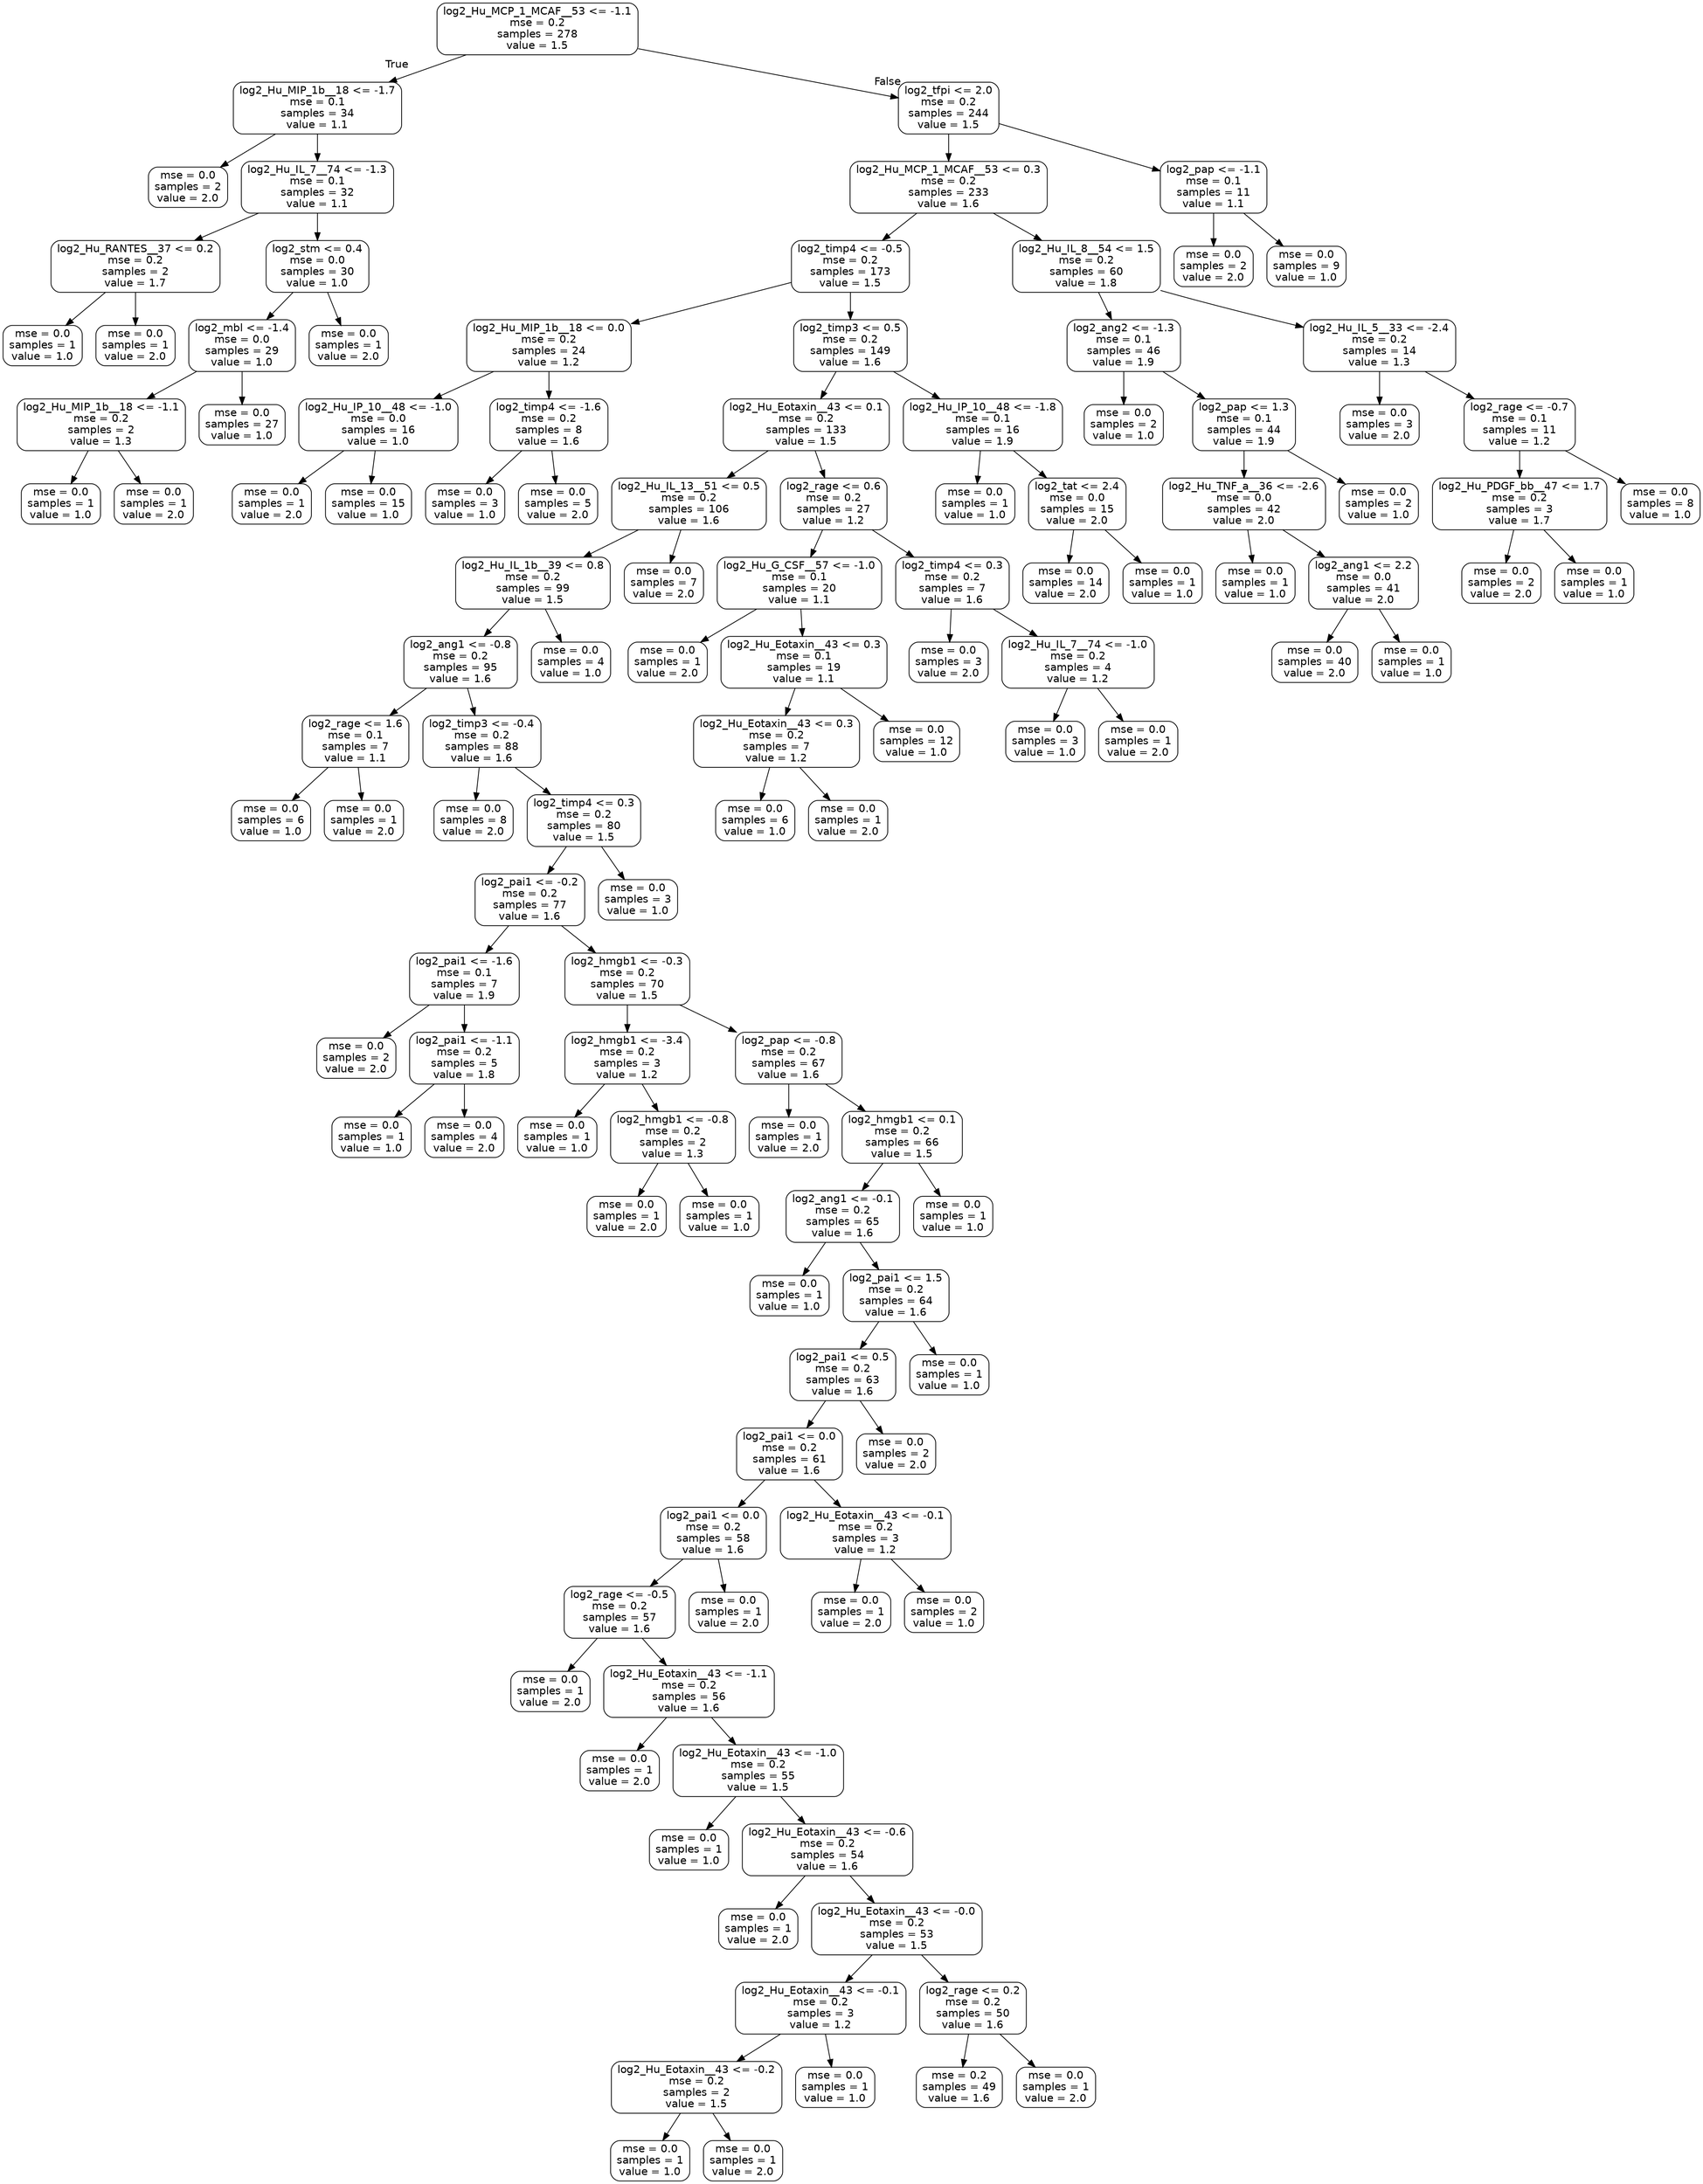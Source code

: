 digraph Tree {
node [shape=box, style="rounded", color="black", fontname=helvetica] ;
edge [fontname=helvetica] ;
0 [label="log2_Hu_MCP_1_MCAF__53 <= -1.1\nmse = 0.2\nsamples = 278\nvalue = 1.5"] ;
1 [label="log2_Hu_MIP_1b__18 <= -1.7\nmse = 0.1\nsamples = 34\nvalue = 1.1"] ;
0 -> 1 [labeldistance=2.5, labelangle=45, headlabel="True"] ;
2 [label="mse = 0.0\nsamples = 2\nvalue = 2.0"] ;
1 -> 2 ;
3 [label="log2_Hu_IL_7__74 <= -1.3\nmse = 0.1\nsamples = 32\nvalue = 1.1"] ;
1 -> 3 ;
4 [label="log2_Hu_RANTES__37 <= 0.2\nmse = 0.2\nsamples = 2\nvalue = 1.7"] ;
3 -> 4 ;
5 [label="mse = 0.0\nsamples = 1\nvalue = 1.0"] ;
4 -> 5 ;
6 [label="mse = 0.0\nsamples = 1\nvalue = 2.0"] ;
4 -> 6 ;
7 [label="log2_stm <= 0.4\nmse = 0.0\nsamples = 30\nvalue = 1.0"] ;
3 -> 7 ;
8 [label="log2_mbl <= -1.4\nmse = 0.0\nsamples = 29\nvalue = 1.0"] ;
7 -> 8 ;
9 [label="log2_Hu_MIP_1b__18 <= -1.1\nmse = 0.2\nsamples = 2\nvalue = 1.3"] ;
8 -> 9 ;
10 [label="mse = 0.0\nsamples = 1\nvalue = 1.0"] ;
9 -> 10 ;
11 [label="mse = 0.0\nsamples = 1\nvalue = 2.0"] ;
9 -> 11 ;
12 [label="mse = 0.0\nsamples = 27\nvalue = 1.0"] ;
8 -> 12 ;
13 [label="mse = 0.0\nsamples = 1\nvalue = 2.0"] ;
7 -> 13 ;
14 [label="log2_tfpi <= 2.0\nmse = 0.2\nsamples = 244\nvalue = 1.5"] ;
0 -> 14 [labeldistance=2.5, labelangle=-45, headlabel="False"] ;
15 [label="log2_Hu_MCP_1_MCAF__53 <= 0.3\nmse = 0.2\nsamples = 233\nvalue = 1.6"] ;
14 -> 15 ;
16 [label="log2_timp4 <= -0.5\nmse = 0.2\nsamples = 173\nvalue = 1.5"] ;
15 -> 16 ;
17 [label="log2_Hu_MIP_1b__18 <= 0.0\nmse = 0.2\nsamples = 24\nvalue = 1.2"] ;
16 -> 17 ;
18 [label="log2_Hu_IP_10__48 <= -1.0\nmse = 0.0\nsamples = 16\nvalue = 1.0"] ;
17 -> 18 ;
19 [label="mse = 0.0\nsamples = 1\nvalue = 2.0"] ;
18 -> 19 ;
20 [label="mse = 0.0\nsamples = 15\nvalue = 1.0"] ;
18 -> 20 ;
21 [label="log2_timp4 <= -1.6\nmse = 0.2\nsamples = 8\nvalue = 1.6"] ;
17 -> 21 ;
22 [label="mse = 0.0\nsamples = 3\nvalue = 1.0"] ;
21 -> 22 ;
23 [label="mse = 0.0\nsamples = 5\nvalue = 2.0"] ;
21 -> 23 ;
24 [label="log2_timp3 <= 0.5\nmse = 0.2\nsamples = 149\nvalue = 1.6"] ;
16 -> 24 ;
25 [label="log2_Hu_Eotaxin__43 <= 0.1\nmse = 0.2\nsamples = 133\nvalue = 1.5"] ;
24 -> 25 ;
26 [label="log2_Hu_IL_13__51 <= 0.5\nmse = 0.2\nsamples = 106\nvalue = 1.6"] ;
25 -> 26 ;
27 [label="log2_Hu_IL_1b__39 <= 0.8\nmse = 0.2\nsamples = 99\nvalue = 1.5"] ;
26 -> 27 ;
28 [label="log2_ang1 <= -0.8\nmse = 0.2\nsamples = 95\nvalue = 1.6"] ;
27 -> 28 ;
29 [label="log2_rage <= 1.6\nmse = 0.1\nsamples = 7\nvalue = 1.1"] ;
28 -> 29 ;
30 [label="mse = 0.0\nsamples = 6\nvalue = 1.0"] ;
29 -> 30 ;
31 [label="mse = 0.0\nsamples = 1\nvalue = 2.0"] ;
29 -> 31 ;
32 [label="log2_timp3 <= -0.4\nmse = 0.2\nsamples = 88\nvalue = 1.6"] ;
28 -> 32 ;
33 [label="mse = 0.0\nsamples = 8\nvalue = 2.0"] ;
32 -> 33 ;
34 [label="log2_timp4 <= 0.3\nmse = 0.2\nsamples = 80\nvalue = 1.5"] ;
32 -> 34 ;
35 [label="log2_pai1 <= -0.2\nmse = 0.2\nsamples = 77\nvalue = 1.6"] ;
34 -> 35 ;
36 [label="log2_pai1 <= -1.6\nmse = 0.1\nsamples = 7\nvalue = 1.9"] ;
35 -> 36 ;
37 [label="mse = 0.0\nsamples = 2\nvalue = 2.0"] ;
36 -> 37 ;
38 [label="log2_pai1 <= -1.1\nmse = 0.2\nsamples = 5\nvalue = 1.8"] ;
36 -> 38 ;
39 [label="mse = 0.0\nsamples = 1\nvalue = 1.0"] ;
38 -> 39 ;
40 [label="mse = 0.0\nsamples = 4\nvalue = 2.0"] ;
38 -> 40 ;
41 [label="log2_hmgb1 <= -0.3\nmse = 0.2\nsamples = 70\nvalue = 1.5"] ;
35 -> 41 ;
42 [label="log2_hmgb1 <= -3.4\nmse = 0.2\nsamples = 3\nvalue = 1.2"] ;
41 -> 42 ;
43 [label="mse = 0.0\nsamples = 1\nvalue = 1.0"] ;
42 -> 43 ;
44 [label="log2_hmgb1 <= -0.8\nmse = 0.2\nsamples = 2\nvalue = 1.3"] ;
42 -> 44 ;
45 [label="mse = 0.0\nsamples = 1\nvalue = 2.0"] ;
44 -> 45 ;
46 [label="mse = 0.0\nsamples = 1\nvalue = 1.0"] ;
44 -> 46 ;
47 [label="log2_pap <= -0.8\nmse = 0.2\nsamples = 67\nvalue = 1.6"] ;
41 -> 47 ;
48 [label="mse = 0.0\nsamples = 1\nvalue = 2.0"] ;
47 -> 48 ;
49 [label="log2_hmgb1 <= 0.1\nmse = 0.2\nsamples = 66\nvalue = 1.5"] ;
47 -> 49 ;
50 [label="log2_ang1 <= -0.1\nmse = 0.2\nsamples = 65\nvalue = 1.6"] ;
49 -> 50 ;
51 [label="mse = 0.0\nsamples = 1\nvalue = 1.0"] ;
50 -> 51 ;
52 [label="log2_pai1 <= 1.5\nmse = 0.2\nsamples = 64\nvalue = 1.6"] ;
50 -> 52 ;
53 [label="log2_pai1 <= 0.5\nmse = 0.2\nsamples = 63\nvalue = 1.6"] ;
52 -> 53 ;
54 [label="log2_pai1 <= 0.0\nmse = 0.2\nsamples = 61\nvalue = 1.6"] ;
53 -> 54 ;
55 [label="log2_pai1 <= 0.0\nmse = 0.2\nsamples = 58\nvalue = 1.6"] ;
54 -> 55 ;
56 [label="log2_rage <= -0.5\nmse = 0.2\nsamples = 57\nvalue = 1.6"] ;
55 -> 56 ;
57 [label="mse = 0.0\nsamples = 1\nvalue = 2.0"] ;
56 -> 57 ;
58 [label="log2_Hu_Eotaxin__43 <= -1.1\nmse = 0.2\nsamples = 56\nvalue = 1.6"] ;
56 -> 58 ;
59 [label="mse = 0.0\nsamples = 1\nvalue = 2.0"] ;
58 -> 59 ;
60 [label="log2_Hu_Eotaxin__43 <= -1.0\nmse = 0.2\nsamples = 55\nvalue = 1.5"] ;
58 -> 60 ;
61 [label="mse = 0.0\nsamples = 1\nvalue = 1.0"] ;
60 -> 61 ;
62 [label="log2_Hu_Eotaxin__43 <= -0.6\nmse = 0.2\nsamples = 54\nvalue = 1.6"] ;
60 -> 62 ;
63 [label="mse = 0.0\nsamples = 1\nvalue = 2.0"] ;
62 -> 63 ;
64 [label="log2_Hu_Eotaxin__43 <= -0.0\nmse = 0.2\nsamples = 53\nvalue = 1.5"] ;
62 -> 64 ;
65 [label="log2_Hu_Eotaxin__43 <= -0.1\nmse = 0.2\nsamples = 3\nvalue = 1.2"] ;
64 -> 65 ;
66 [label="log2_Hu_Eotaxin__43 <= -0.2\nmse = 0.2\nsamples = 2\nvalue = 1.5"] ;
65 -> 66 ;
67 [label="mse = 0.0\nsamples = 1\nvalue = 1.0"] ;
66 -> 67 ;
68 [label="mse = 0.0\nsamples = 1\nvalue = 2.0"] ;
66 -> 68 ;
69 [label="mse = 0.0\nsamples = 1\nvalue = 1.0"] ;
65 -> 69 ;
70 [label="log2_rage <= 0.2\nmse = 0.2\nsamples = 50\nvalue = 1.6"] ;
64 -> 70 ;
71 [label="mse = 0.2\nsamples = 49\nvalue = 1.6"] ;
70 -> 71 ;
72 [label="mse = 0.0\nsamples = 1\nvalue = 2.0"] ;
70 -> 72 ;
73 [label="mse = 0.0\nsamples = 1\nvalue = 2.0"] ;
55 -> 73 ;
74 [label="log2_Hu_Eotaxin__43 <= -0.1\nmse = 0.2\nsamples = 3\nvalue = 1.2"] ;
54 -> 74 ;
75 [label="mse = 0.0\nsamples = 1\nvalue = 2.0"] ;
74 -> 75 ;
76 [label="mse = 0.0\nsamples = 2\nvalue = 1.0"] ;
74 -> 76 ;
77 [label="mse = 0.0\nsamples = 2\nvalue = 2.0"] ;
53 -> 77 ;
78 [label="mse = 0.0\nsamples = 1\nvalue = 1.0"] ;
52 -> 78 ;
79 [label="mse = 0.0\nsamples = 1\nvalue = 1.0"] ;
49 -> 79 ;
80 [label="mse = 0.0\nsamples = 3\nvalue = 1.0"] ;
34 -> 80 ;
81 [label="mse = 0.0\nsamples = 4\nvalue = 1.0"] ;
27 -> 81 ;
82 [label="mse = 0.0\nsamples = 7\nvalue = 2.0"] ;
26 -> 82 ;
83 [label="log2_rage <= 0.6\nmse = 0.2\nsamples = 27\nvalue = 1.2"] ;
25 -> 83 ;
84 [label="log2_Hu_G_CSF__57 <= -1.0\nmse = 0.1\nsamples = 20\nvalue = 1.1"] ;
83 -> 84 ;
85 [label="mse = 0.0\nsamples = 1\nvalue = 2.0"] ;
84 -> 85 ;
86 [label="log2_Hu_Eotaxin__43 <= 0.3\nmse = 0.1\nsamples = 19\nvalue = 1.1"] ;
84 -> 86 ;
87 [label="log2_Hu_Eotaxin__43 <= 0.3\nmse = 0.2\nsamples = 7\nvalue = 1.2"] ;
86 -> 87 ;
88 [label="mse = 0.0\nsamples = 6\nvalue = 1.0"] ;
87 -> 88 ;
89 [label="mse = 0.0\nsamples = 1\nvalue = 2.0"] ;
87 -> 89 ;
90 [label="mse = 0.0\nsamples = 12\nvalue = 1.0"] ;
86 -> 90 ;
91 [label="log2_timp4 <= 0.3\nmse = 0.2\nsamples = 7\nvalue = 1.6"] ;
83 -> 91 ;
92 [label="mse = 0.0\nsamples = 3\nvalue = 2.0"] ;
91 -> 92 ;
93 [label="log2_Hu_IL_7__74 <= -1.0\nmse = 0.2\nsamples = 4\nvalue = 1.2"] ;
91 -> 93 ;
94 [label="mse = 0.0\nsamples = 3\nvalue = 1.0"] ;
93 -> 94 ;
95 [label="mse = 0.0\nsamples = 1\nvalue = 2.0"] ;
93 -> 95 ;
96 [label="log2_Hu_IP_10__48 <= -1.8\nmse = 0.1\nsamples = 16\nvalue = 1.9"] ;
24 -> 96 ;
97 [label="mse = 0.0\nsamples = 1\nvalue = 1.0"] ;
96 -> 97 ;
98 [label="log2_tat <= 2.4\nmse = 0.0\nsamples = 15\nvalue = 2.0"] ;
96 -> 98 ;
99 [label="mse = 0.0\nsamples = 14\nvalue = 2.0"] ;
98 -> 99 ;
100 [label="mse = 0.0\nsamples = 1\nvalue = 1.0"] ;
98 -> 100 ;
101 [label="log2_Hu_IL_8__54 <= 1.5\nmse = 0.2\nsamples = 60\nvalue = 1.8"] ;
15 -> 101 ;
102 [label="log2_ang2 <= -1.3\nmse = 0.1\nsamples = 46\nvalue = 1.9"] ;
101 -> 102 ;
103 [label="mse = 0.0\nsamples = 2\nvalue = 1.0"] ;
102 -> 103 ;
104 [label="log2_pap <= 1.3\nmse = 0.1\nsamples = 44\nvalue = 1.9"] ;
102 -> 104 ;
105 [label="log2_Hu_TNF_a__36 <= -2.6\nmse = 0.0\nsamples = 42\nvalue = 2.0"] ;
104 -> 105 ;
106 [label="mse = 0.0\nsamples = 1\nvalue = 1.0"] ;
105 -> 106 ;
107 [label="log2_ang1 <= 2.2\nmse = 0.0\nsamples = 41\nvalue = 2.0"] ;
105 -> 107 ;
108 [label="mse = 0.0\nsamples = 40\nvalue = 2.0"] ;
107 -> 108 ;
109 [label="mse = 0.0\nsamples = 1\nvalue = 1.0"] ;
107 -> 109 ;
110 [label="mse = 0.0\nsamples = 2\nvalue = 1.0"] ;
104 -> 110 ;
111 [label="log2_Hu_IL_5__33 <= -2.4\nmse = 0.2\nsamples = 14\nvalue = 1.3"] ;
101 -> 111 ;
112 [label="mse = 0.0\nsamples = 3\nvalue = 2.0"] ;
111 -> 112 ;
113 [label="log2_rage <= -0.7\nmse = 0.1\nsamples = 11\nvalue = 1.2"] ;
111 -> 113 ;
114 [label="log2_Hu_PDGF_bb__47 <= 1.7\nmse = 0.2\nsamples = 3\nvalue = 1.7"] ;
113 -> 114 ;
115 [label="mse = 0.0\nsamples = 2\nvalue = 2.0"] ;
114 -> 115 ;
116 [label="mse = 0.0\nsamples = 1\nvalue = 1.0"] ;
114 -> 116 ;
117 [label="mse = 0.0\nsamples = 8\nvalue = 1.0"] ;
113 -> 117 ;
118 [label="log2_pap <= -1.1\nmse = 0.1\nsamples = 11\nvalue = 1.1"] ;
14 -> 118 ;
119 [label="mse = 0.0\nsamples = 2\nvalue = 2.0"] ;
118 -> 119 ;
120 [label="mse = 0.0\nsamples = 9\nvalue = 1.0"] ;
118 -> 120 ;
}